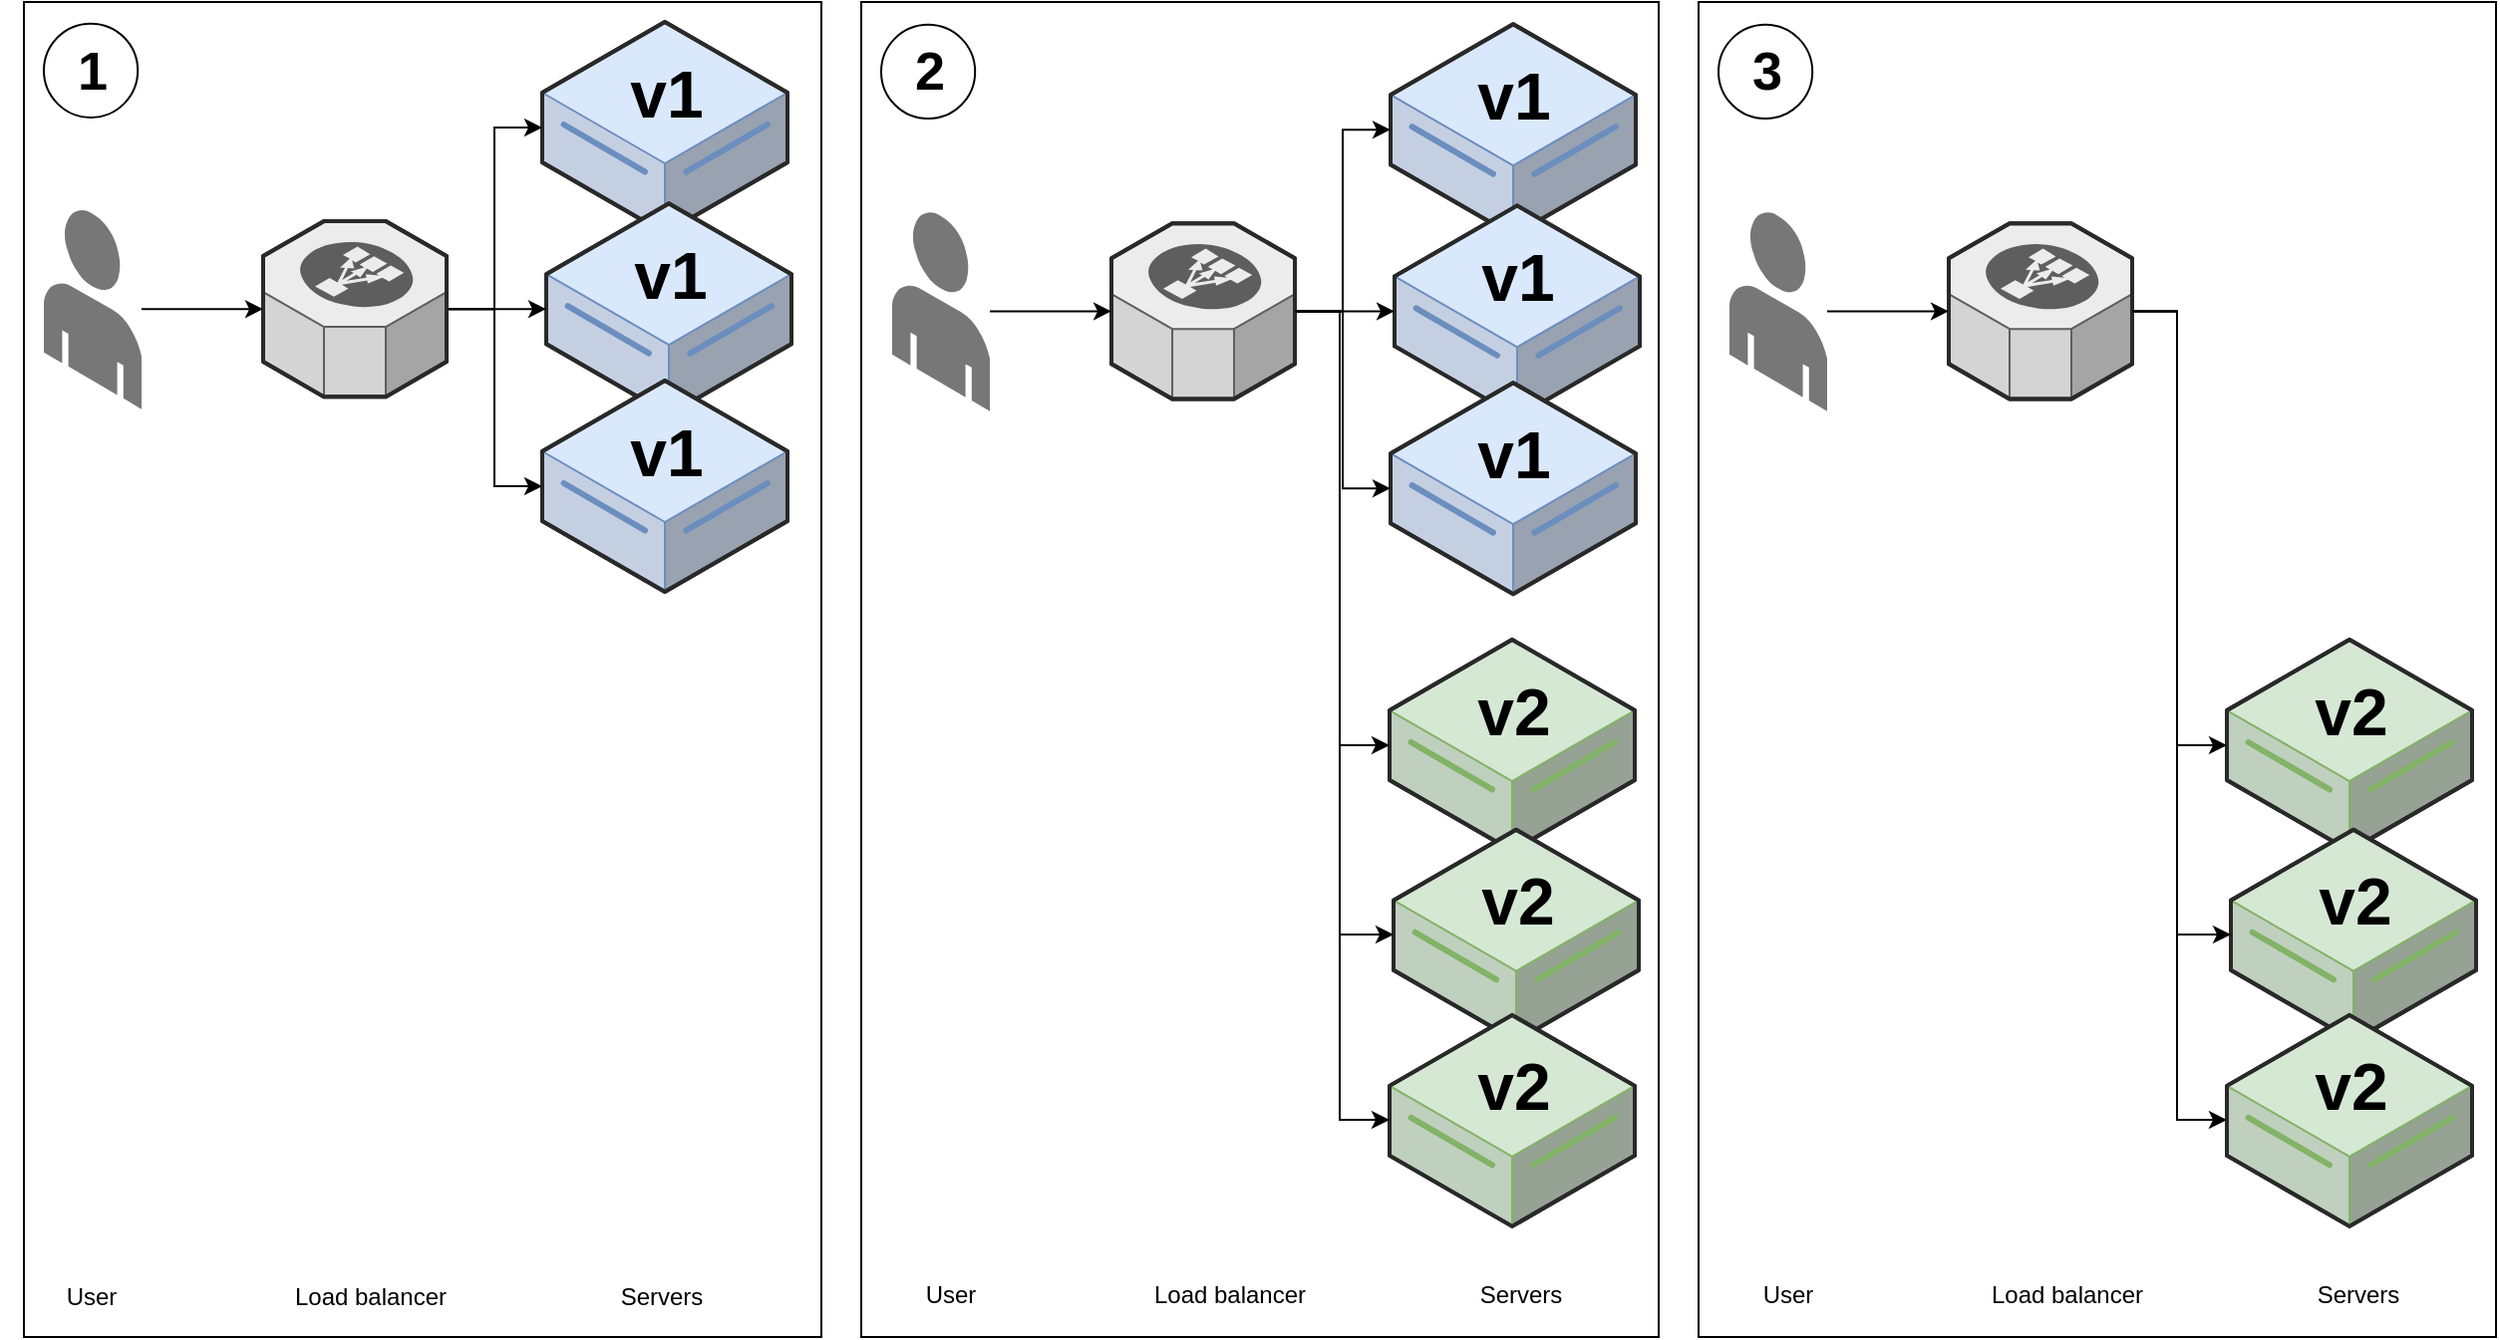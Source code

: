 <mxfile version="24.4.8" type="device">
  <diagram name="Page-1" id="-ZYCApN5Wwl5NKDxl_Fw">
    <mxGraphModel dx="1304" dy="723" grid="1" gridSize="10" guides="1" tooltips="1" connect="1" arrows="1" fold="1" page="1" pageScale="1" pageWidth="850" pageHeight="1100" math="0" shadow="0">
      <root>
        <mxCell id="0" />
        <mxCell id="1" parent="0" />
        <mxCell id="LBr9hsCO0pmCrkEfYy0i-32" value="" style="group" parent="1" vertex="1" connectable="0">
          <mxGeometry x="40" y="330" width="400" height="670" as="geometry" />
        </mxCell>
        <mxCell id="LBr9hsCO0pmCrkEfYy0i-30" value="" style="rounded=0;whiteSpace=wrap;html=1;fillColor=none;" parent="LBr9hsCO0pmCrkEfYy0i-32" vertex="1">
          <mxGeometry width="400" height="670" as="geometry" />
        </mxCell>
        <mxCell id="LBr9hsCO0pmCrkEfYy0i-31" value="1" style="ellipse;whiteSpace=wrap;html=1;aspect=fixed;fontSize=27;fontStyle=1;spacing=2;spacingLeft=2;spacingTop=1;" parent="LBr9hsCO0pmCrkEfYy0i-32" vertex="1">
          <mxGeometry x="10" y="10.881" width="47.103" height="47.103" as="geometry" />
        </mxCell>
        <mxCell id="LBr9hsCO0pmCrkEfYy0i-33" value="Servers" style="text;html=1;align=center;verticalAlign=middle;whiteSpace=wrap;rounded=0;" parent="LBr9hsCO0pmCrkEfYy0i-32" vertex="1">
          <mxGeometry x="290" y="634.999" width="60" height="29.92" as="geometry" />
        </mxCell>
        <mxCell id="LBr9hsCO0pmCrkEfYy0i-34" value="Load balancer" style="text;html=1;align=center;verticalAlign=middle;whiteSpace=wrap;rounded=0;" parent="LBr9hsCO0pmCrkEfYy0i-32" vertex="1">
          <mxGeometry x="129" y="635" width="90" height="29.92" as="geometry" />
        </mxCell>
        <mxCell id="LBr9hsCO0pmCrkEfYy0i-35" value="User" style="text;html=1;align=center;verticalAlign=middle;whiteSpace=wrap;rounded=0;" parent="LBr9hsCO0pmCrkEfYy0i-32" vertex="1">
          <mxGeometry x="-11.45" y="635" width="90" height="29.92" as="geometry" />
        </mxCell>
        <mxCell id="LBr9hsCO0pmCrkEfYy0i-1" value="&lt;div style=&quot;font-size: 8px;&quot;&gt;&lt;font style=&quot;font-size: 8px;&quot;&gt;&lt;br style=&quot;&quot;&gt;&lt;/font&gt;&lt;/div&gt;v1" style="verticalLabelPosition=middle;html=1;verticalAlign=top;strokeWidth=1;align=center;outlineConnect=0;dashed=0;outlineConnect=0;shape=mxgraph.aws3d.dataServer;strokeColor=#6c8ebf;aspect=fixed;fillColor=#dae8fc;labelPosition=center;fontStyle=1;fontSize=33;" parent="1" vertex="1">
          <mxGeometry x="300" y="340" width="123" height="106" as="geometry" />
        </mxCell>
        <mxCell id="LBr9hsCO0pmCrkEfYy0i-4" value="&lt;div style=&quot;font-size: 8px;&quot;&gt;&lt;font style=&quot;font-size: 8px;&quot;&gt;&lt;br style=&quot;&quot;&gt;&lt;/font&gt;&lt;/div&gt;v1" style="verticalLabelPosition=middle;html=1;verticalAlign=top;strokeWidth=1;align=center;outlineConnect=0;dashed=0;outlineConnect=0;shape=mxgraph.aws3d.dataServer;strokeColor=#6c8ebf;aspect=fixed;fillColor=#dae8fc;labelPosition=center;fontStyle=1;fontSize=33;" parent="1" vertex="1">
          <mxGeometry x="302" y="431.09" width="123" height="106" as="geometry" />
        </mxCell>
        <mxCell id="LBr9hsCO0pmCrkEfYy0i-5" value="&lt;div style=&quot;font-size: 8px;&quot;&gt;&lt;font style=&quot;font-size: 8px;&quot;&gt;&lt;br style=&quot;&quot;&gt;&lt;/font&gt;&lt;/div&gt;v1" style="verticalLabelPosition=middle;html=1;verticalAlign=top;strokeWidth=1;align=center;outlineConnect=0;dashed=0;outlineConnect=0;shape=mxgraph.aws3d.dataServer;strokeColor=#6c8ebf;aspect=fixed;fillColor=#dae8fc;labelPosition=center;fontStyle=1;fontSize=33;" parent="1" vertex="1">
          <mxGeometry x="300" y="520" width="123" height="106" as="geometry" />
        </mxCell>
        <mxCell id="LBr9hsCO0pmCrkEfYy0i-9" style="edgeStyle=orthogonalEdgeStyle;rounded=0;orthogonalLoop=1;jettySize=auto;html=1;" parent="1" source="LBr9hsCO0pmCrkEfYy0i-6" target="LBr9hsCO0pmCrkEfYy0i-1" edge="1">
          <mxGeometry relative="1" as="geometry" />
        </mxCell>
        <mxCell id="LBr9hsCO0pmCrkEfYy0i-10" style="edgeStyle=orthogonalEdgeStyle;rounded=0;orthogonalLoop=1;jettySize=auto;html=1;" parent="1" source="LBr9hsCO0pmCrkEfYy0i-6" target="LBr9hsCO0pmCrkEfYy0i-4" edge="1">
          <mxGeometry relative="1" as="geometry" />
        </mxCell>
        <mxCell id="LBr9hsCO0pmCrkEfYy0i-11" style="edgeStyle=orthogonalEdgeStyle;rounded=0;orthogonalLoop=1;jettySize=auto;html=1;" parent="1" source="LBr9hsCO0pmCrkEfYy0i-6" target="LBr9hsCO0pmCrkEfYy0i-5" edge="1">
          <mxGeometry relative="1" as="geometry" />
        </mxCell>
        <mxCell id="LBr9hsCO0pmCrkEfYy0i-6" value="" style="verticalLabelPosition=bottom;html=1;verticalAlign=top;strokeWidth=1;align=center;outlineConnect=0;dashed=0;outlineConnect=0;shape=mxgraph.aws3d.elasticLoadBalancing;fillColor=#ECECEC;strokeColor=#5E5E5E;aspect=fixed;" parent="1" vertex="1">
          <mxGeometry x="160" y="440.01" width="92" height="88.17" as="geometry" />
        </mxCell>
        <mxCell id="LBr9hsCO0pmCrkEfYy0i-8" style="edgeStyle=orthogonalEdgeStyle;rounded=0;orthogonalLoop=1;jettySize=auto;html=1;" parent="1" source="LBr9hsCO0pmCrkEfYy0i-7" target="LBr9hsCO0pmCrkEfYy0i-6" edge="1">
          <mxGeometry relative="1" as="geometry" />
        </mxCell>
        <mxCell id="LBr9hsCO0pmCrkEfYy0i-7" value="" style="verticalLabelPosition=bottom;html=1;verticalAlign=top;strokeWidth=1;align=center;outlineConnect=0;dashed=0;outlineConnect=0;shape=mxgraph.aws3d.end_user;strokeColor=none;fillColor=#777777;aspect=fixed;" parent="1" vertex="1">
          <mxGeometry x="50" y="433.86" width="49" height="100.46" as="geometry" />
        </mxCell>
        <mxCell id="LBr9hsCO0pmCrkEfYy0i-36" value="" style="group" parent="1" vertex="1" connectable="0">
          <mxGeometry x="460" y="330" width="400" height="670" as="geometry" />
        </mxCell>
        <mxCell id="LBr9hsCO0pmCrkEfYy0i-37" value="" style="rounded=0;whiteSpace=wrap;html=1;fillColor=none;" parent="LBr9hsCO0pmCrkEfYy0i-36" vertex="1">
          <mxGeometry width="400" height="670" as="geometry" />
        </mxCell>
        <mxCell id="LBr9hsCO0pmCrkEfYy0i-38" value="2" style="ellipse;whiteSpace=wrap;html=1;aspect=fixed;fontSize=27;fontStyle=1;spacing=2;spacingLeft=2;spacingTop=1;" parent="LBr9hsCO0pmCrkEfYy0i-36" vertex="1">
          <mxGeometry x="10" y="11.391" width="47.103" height="47.103" as="geometry" />
        </mxCell>
        <mxCell id="LBr9hsCO0pmCrkEfYy0i-39" value="Servers" style="text;html=1;align=center;verticalAlign=middle;whiteSpace=wrap;rounded=0;" parent="LBr9hsCO0pmCrkEfYy0i-36" vertex="1">
          <mxGeometry x="301.45" y="633.707" width="60" height="31.322" as="geometry" />
        </mxCell>
        <mxCell id="LBr9hsCO0pmCrkEfYy0i-40" value="Load balancer" style="text;html=1;align=center;verticalAlign=middle;whiteSpace=wrap;rounded=0;" parent="LBr9hsCO0pmCrkEfYy0i-36" vertex="1">
          <mxGeometry x="140.45" y="633.708" width="90" height="31.323" as="geometry" />
        </mxCell>
        <mxCell id="LBr9hsCO0pmCrkEfYy0i-41" value="User" style="text;html=1;align=center;verticalAlign=middle;whiteSpace=wrap;rounded=0;" parent="LBr9hsCO0pmCrkEfYy0i-36" vertex="1">
          <mxGeometry y="633.708" width="90" height="31.323" as="geometry" />
        </mxCell>
        <mxCell id="uBw3s3g_Egiud1kMh2EL-10" value="&lt;div style=&quot;font-size: 8px;&quot;&gt;&lt;font style=&quot;font-size: 8px;&quot;&gt;&lt;br style=&quot;&quot;&gt;&lt;/font&gt;&lt;/div&gt;v2" style="verticalLabelPosition=middle;html=1;verticalAlign=top;strokeWidth=1;align=center;outlineConnect=0;dashed=0;outlineConnect=0;shape=mxgraph.aws3d.dataServer;strokeColor=#82b366;aspect=fixed;fillColor=#d5e8d4;labelPosition=center;fontStyle=1;fontSize=33;" vertex="1" parent="LBr9hsCO0pmCrkEfYy0i-36">
          <mxGeometry x="265" y="320.004" width="123" height="106" as="geometry" />
        </mxCell>
        <mxCell id="uBw3s3g_Egiud1kMh2EL-11" value="&lt;div style=&quot;font-size: 8px;&quot;&gt;&lt;font style=&quot;font-size: 8px;&quot;&gt;&lt;br style=&quot;&quot;&gt;&lt;/font&gt;&lt;/div&gt;v2" style="verticalLabelPosition=middle;html=1;verticalAlign=top;strokeWidth=1;align=center;outlineConnect=0;dashed=0;outlineConnect=0;shape=mxgraph.aws3d.dataServer;strokeColor=#82b366;aspect=fixed;fillColor=#d5e8d4;labelPosition=center;fontStyle=1;fontSize=33;" vertex="1" parent="LBr9hsCO0pmCrkEfYy0i-36">
          <mxGeometry x="267" y="415.364" width="123" height="106" as="geometry" />
        </mxCell>
        <mxCell id="uBw3s3g_Egiud1kMh2EL-12" value="&lt;div style=&quot;font-size: 8px;&quot;&gt;&lt;font style=&quot;font-size: 8px;&quot;&gt;&lt;br style=&quot;&quot;&gt;&lt;/font&gt;&lt;/div&gt;v2" style="verticalLabelPosition=middle;html=1;verticalAlign=top;strokeWidth=1;align=center;outlineConnect=0;dashed=0;outlineConnect=0;shape=mxgraph.aws3d.dataServer;strokeColor=#82b366;aspect=fixed;fillColor=#d5e8d4;labelPosition=center;fontStyle=1;fontSize=33;" vertex="1" parent="LBr9hsCO0pmCrkEfYy0i-36">
          <mxGeometry x="265" y="508.441" width="123" height="106" as="geometry" />
        </mxCell>
        <mxCell id="uBw3s3g_Egiud1kMh2EL-13" value="&lt;div style=&quot;font-size: 8px;&quot;&gt;&lt;font style=&quot;font-size: 8px;&quot;&gt;&lt;br style=&quot;&quot;&gt;&lt;/font&gt;&lt;/div&gt;v1" style="verticalLabelPosition=middle;html=1;verticalAlign=top;strokeWidth=1;align=center;outlineConnect=0;dashed=0;outlineConnect=0;shape=mxgraph.aws3d.dataServer;strokeColor=#6c8ebf;aspect=fixed;fillColor=#dae8fc;labelPosition=center;fontStyle=1;fontSize=33;" vertex="1" parent="1">
          <mxGeometry x="725.5" y="341.1" width="123" height="106" as="geometry" />
        </mxCell>
        <mxCell id="uBw3s3g_Egiud1kMh2EL-14" value="&lt;div style=&quot;font-size: 8px;&quot;&gt;&lt;font style=&quot;font-size: 8px;&quot;&gt;&lt;br style=&quot;&quot;&gt;&lt;/font&gt;&lt;/div&gt;v1" style="verticalLabelPosition=middle;html=1;verticalAlign=top;strokeWidth=1;align=center;outlineConnect=0;dashed=0;outlineConnect=0;shape=mxgraph.aws3d.dataServer;strokeColor=#6c8ebf;aspect=fixed;fillColor=#dae8fc;labelPosition=center;fontStyle=1;fontSize=33;" vertex="1" parent="1">
          <mxGeometry x="727.5" y="432.19" width="123" height="106" as="geometry" />
        </mxCell>
        <mxCell id="uBw3s3g_Egiud1kMh2EL-15" value="&lt;div style=&quot;font-size: 8px;&quot;&gt;&lt;font style=&quot;font-size: 8px;&quot;&gt;&lt;br style=&quot;&quot;&gt;&lt;/font&gt;&lt;/div&gt;v1" style="verticalLabelPosition=middle;html=1;verticalAlign=top;strokeWidth=1;align=center;outlineConnect=0;dashed=0;outlineConnect=0;shape=mxgraph.aws3d.dataServer;strokeColor=#6c8ebf;aspect=fixed;fillColor=#dae8fc;labelPosition=center;fontStyle=1;fontSize=33;" vertex="1" parent="1">
          <mxGeometry x="725.5" y="521.1" width="123" height="106" as="geometry" />
        </mxCell>
        <mxCell id="uBw3s3g_Egiud1kMh2EL-16" style="edgeStyle=orthogonalEdgeStyle;rounded=0;orthogonalLoop=1;jettySize=auto;html=1;" edge="1" parent="1" source="uBw3s3g_Egiud1kMh2EL-19" target="uBw3s3g_Egiud1kMh2EL-13">
          <mxGeometry relative="1" as="geometry" />
        </mxCell>
        <mxCell id="uBw3s3g_Egiud1kMh2EL-17" style="edgeStyle=orthogonalEdgeStyle;rounded=0;orthogonalLoop=1;jettySize=auto;html=1;" edge="1" parent="1" source="uBw3s3g_Egiud1kMh2EL-19" target="uBw3s3g_Egiud1kMh2EL-14">
          <mxGeometry relative="1" as="geometry" />
        </mxCell>
        <mxCell id="uBw3s3g_Egiud1kMh2EL-18" style="edgeStyle=orthogonalEdgeStyle;rounded=0;orthogonalLoop=1;jettySize=auto;html=1;" edge="1" parent="1" source="uBw3s3g_Egiud1kMh2EL-19" target="uBw3s3g_Egiud1kMh2EL-15">
          <mxGeometry relative="1" as="geometry" />
        </mxCell>
        <mxCell id="uBw3s3g_Egiud1kMh2EL-24" style="edgeStyle=orthogonalEdgeStyle;rounded=0;orthogonalLoop=1;jettySize=auto;html=1;" edge="1" parent="1" source="uBw3s3g_Egiud1kMh2EL-19" target="uBw3s3g_Egiud1kMh2EL-11">
          <mxGeometry relative="1" as="geometry">
            <Array as="points">
              <mxPoint x="700" y="485" />
              <mxPoint x="700" y="798" />
            </Array>
          </mxGeometry>
        </mxCell>
        <mxCell id="uBw3s3g_Egiud1kMh2EL-25" style="edgeStyle=orthogonalEdgeStyle;rounded=0;orthogonalLoop=1;jettySize=auto;html=1;" edge="1" parent="1" source="uBw3s3g_Egiud1kMh2EL-19" target="uBw3s3g_Egiud1kMh2EL-12">
          <mxGeometry relative="1" as="geometry">
            <Array as="points">
              <mxPoint x="700" y="485" />
              <mxPoint x="700" y="891" />
            </Array>
          </mxGeometry>
        </mxCell>
        <mxCell id="uBw3s3g_Egiud1kMh2EL-19" value="" style="verticalLabelPosition=bottom;html=1;verticalAlign=top;strokeWidth=1;align=center;outlineConnect=0;dashed=0;outlineConnect=0;shape=mxgraph.aws3d.elasticLoadBalancing;fillColor=#ECECEC;strokeColor=#5E5E5E;aspect=fixed;" vertex="1" parent="1">
          <mxGeometry x="585.5" y="441.11" width="92" height="88.17" as="geometry" />
        </mxCell>
        <mxCell id="uBw3s3g_Egiud1kMh2EL-20" style="edgeStyle=orthogonalEdgeStyle;rounded=0;orthogonalLoop=1;jettySize=auto;html=1;" edge="1" parent="1" source="uBw3s3g_Egiud1kMh2EL-21" target="uBw3s3g_Egiud1kMh2EL-19">
          <mxGeometry relative="1" as="geometry" />
        </mxCell>
        <mxCell id="uBw3s3g_Egiud1kMh2EL-21" value="" style="verticalLabelPosition=bottom;html=1;verticalAlign=top;strokeWidth=1;align=center;outlineConnect=0;dashed=0;outlineConnect=0;shape=mxgraph.aws3d.end_user;strokeColor=none;fillColor=#777777;aspect=fixed;" vertex="1" parent="1">
          <mxGeometry x="475.5" y="434.96" width="49" height="100.46" as="geometry" />
        </mxCell>
        <mxCell id="uBw3s3g_Egiud1kMh2EL-23" style="edgeStyle=orthogonalEdgeStyle;rounded=0;orthogonalLoop=1;jettySize=auto;html=1;" edge="1" parent="1" source="uBw3s3g_Egiud1kMh2EL-19" target="uBw3s3g_Egiud1kMh2EL-10">
          <mxGeometry relative="1" as="geometry">
            <mxPoint x="679.5" y="485.201" as="sourcePoint" />
            <mxPoint x="727" y="703" as="targetPoint" />
            <Array as="points">
              <mxPoint x="700" y="485" />
              <mxPoint x="700" y="703" />
            </Array>
          </mxGeometry>
        </mxCell>
        <mxCell id="uBw3s3g_Egiud1kMh2EL-26" value="" style="group" vertex="1" connectable="0" parent="1">
          <mxGeometry x="880" y="330" width="400" height="670" as="geometry" />
        </mxCell>
        <mxCell id="uBw3s3g_Egiud1kMh2EL-27" value="" style="rounded=0;whiteSpace=wrap;html=1;fillColor=none;" vertex="1" parent="uBw3s3g_Egiud1kMh2EL-26">
          <mxGeometry width="400" height="670" as="geometry" />
        </mxCell>
        <mxCell id="uBw3s3g_Egiud1kMh2EL-28" value="3" style="ellipse;whiteSpace=wrap;html=1;aspect=fixed;fontSize=27;fontStyle=1;spacing=2;spacingLeft=2;spacingTop=1;" vertex="1" parent="uBw3s3g_Egiud1kMh2EL-26">
          <mxGeometry x="10" y="11.391" width="47.103" height="47.103" as="geometry" />
        </mxCell>
        <mxCell id="uBw3s3g_Egiud1kMh2EL-29" value="Servers" style="text;html=1;align=center;verticalAlign=middle;whiteSpace=wrap;rounded=0;" vertex="1" parent="uBw3s3g_Egiud1kMh2EL-26">
          <mxGeometry x="301.45" y="633.707" width="60" height="31.322" as="geometry" />
        </mxCell>
        <mxCell id="uBw3s3g_Egiud1kMh2EL-30" value="Load balancer" style="text;html=1;align=center;verticalAlign=middle;whiteSpace=wrap;rounded=0;" vertex="1" parent="uBw3s3g_Egiud1kMh2EL-26">
          <mxGeometry x="140.45" y="633.708" width="90" height="31.323" as="geometry" />
        </mxCell>
        <mxCell id="uBw3s3g_Egiud1kMh2EL-31" value="User" style="text;html=1;align=center;verticalAlign=middle;whiteSpace=wrap;rounded=0;" vertex="1" parent="uBw3s3g_Egiud1kMh2EL-26">
          <mxGeometry y="633.708" width="90" height="31.323" as="geometry" />
        </mxCell>
        <mxCell id="uBw3s3g_Egiud1kMh2EL-32" value="&lt;div style=&quot;font-size: 8px;&quot;&gt;&lt;font style=&quot;font-size: 8px;&quot;&gt;&lt;br style=&quot;&quot;&gt;&lt;/font&gt;&lt;/div&gt;v2" style="verticalLabelPosition=middle;html=1;verticalAlign=top;strokeWidth=1;align=center;outlineConnect=0;dashed=0;outlineConnect=0;shape=mxgraph.aws3d.dataServer;strokeColor=#82b366;aspect=fixed;fillColor=#d5e8d4;labelPosition=center;fontStyle=1;fontSize=33;" vertex="1" parent="uBw3s3g_Egiud1kMh2EL-26">
          <mxGeometry x="265" y="320.004" width="123" height="106" as="geometry" />
        </mxCell>
        <mxCell id="uBw3s3g_Egiud1kMh2EL-33" value="&lt;div style=&quot;font-size: 8px;&quot;&gt;&lt;font style=&quot;font-size: 8px;&quot;&gt;&lt;br style=&quot;&quot;&gt;&lt;/font&gt;&lt;/div&gt;v2" style="verticalLabelPosition=middle;html=1;verticalAlign=top;strokeWidth=1;align=center;outlineConnect=0;dashed=0;outlineConnect=0;shape=mxgraph.aws3d.dataServer;strokeColor=#82b366;aspect=fixed;fillColor=#d5e8d4;labelPosition=center;fontStyle=1;fontSize=33;" vertex="1" parent="uBw3s3g_Egiud1kMh2EL-26">
          <mxGeometry x="267" y="415.364" width="123" height="106" as="geometry" />
        </mxCell>
        <mxCell id="uBw3s3g_Egiud1kMh2EL-34" value="&lt;div style=&quot;font-size: 8px;&quot;&gt;&lt;font style=&quot;font-size: 8px;&quot;&gt;&lt;br style=&quot;&quot;&gt;&lt;/font&gt;&lt;/div&gt;v2" style="verticalLabelPosition=middle;html=1;verticalAlign=top;strokeWidth=1;align=center;outlineConnect=0;dashed=0;outlineConnect=0;shape=mxgraph.aws3d.dataServer;strokeColor=#82b366;aspect=fixed;fillColor=#d5e8d4;labelPosition=center;fontStyle=1;fontSize=33;" vertex="1" parent="uBw3s3g_Egiud1kMh2EL-26">
          <mxGeometry x="265" y="508.441" width="123" height="106" as="geometry" />
        </mxCell>
        <mxCell id="uBw3s3g_Egiud1kMh2EL-41" style="edgeStyle=orthogonalEdgeStyle;rounded=0;orthogonalLoop=1;jettySize=auto;html=1;" edge="1" parent="1" source="uBw3s3g_Egiud1kMh2EL-43" target="uBw3s3g_Egiud1kMh2EL-33">
          <mxGeometry relative="1" as="geometry">
            <Array as="points">
              <mxPoint x="1120" y="485" />
              <mxPoint x="1120" y="798" />
            </Array>
          </mxGeometry>
        </mxCell>
        <mxCell id="uBw3s3g_Egiud1kMh2EL-42" style="edgeStyle=orthogonalEdgeStyle;rounded=0;orthogonalLoop=1;jettySize=auto;html=1;" edge="1" parent="1" source="uBw3s3g_Egiud1kMh2EL-43" target="uBw3s3g_Egiud1kMh2EL-34">
          <mxGeometry relative="1" as="geometry">
            <Array as="points">
              <mxPoint x="1120" y="485" />
              <mxPoint x="1120" y="891" />
            </Array>
          </mxGeometry>
        </mxCell>
        <mxCell id="uBw3s3g_Egiud1kMh2EL-43" value="" style="verticalLabelPosition=bottom;html=1;verticalAlign=top;strokeWidth=1;align=center;outlineConnect=0;dashed=0;outlineConnect=0;shape=mxgraph.aws3d.elasticLoadBalancing;fillColor=#ECECEC;strokeColor=#5E5E5E;aspect=fixed;" vertex="1" parent="1">
          <mxGeometry x="1005.5" y="441.11" width="92" height="88.17" as="geometry" />
        </mxCell>
        <mxCell id="uBw3s3g_Egiud1kMh2EL-44" style="edgeStyle=orthogonalEdgeStyle;rounded=0;orthogonalLoop=1;jettySize=auto;html=1;" edge="1" parent="1" source="uBw3s3g_Egiud1kMh2EL-45" target="uBw3s3g_Egiud1kMh2EL-43">
          <mxGeometry relative="1" as="geometry" />
        </mxCell>
        <mxCell id="uBw3s3g_Egiud1kMh2EL-45" value="" style="verticalLabelPosition=bottom;html=1;verticalAlign=top;strokeWidth=1;align=center;outlineConnect=0;dashed=0;outlineConnect=0;shape=mxgraph.aws3d.end_user;strokeColor=none;fillColor=#777777;aspect=fixed;" vertex="1" parent="1">
          <mxGeometry x="895.5" y="434.96" width="49" height="100.46" as="geometry" />
        </mxCell>
        <mxCell id="uBw3s3g_Egiud1kMh2EL-46" style="edgeStyle=orthogonalEdgeStyle;rounded=0;orthogonalLoop=1;jettySize=auto;html=1;" edge="1" parent="1" source="uBw3s3g_Egiud1kMh2EL-43" target="uBw3s3g_Egiud1kMh2EL-32">
          <mxGeometry relative="1" as="geometry">
            <mxPoint x="1099.5" y="485.201" as="sourcePoint" />
            <mxPoint x="1147" y="703" as="targetPoint" />
            <Array as="points">
              <mxPoint x="1120" y="485" />
              <mxPoint x="1120" y="703" />
            </Array>
          </mxGeometry>
        </mxCell>
      </root>
    </mxGraphModel>
  </diagram>
</mxfile>
